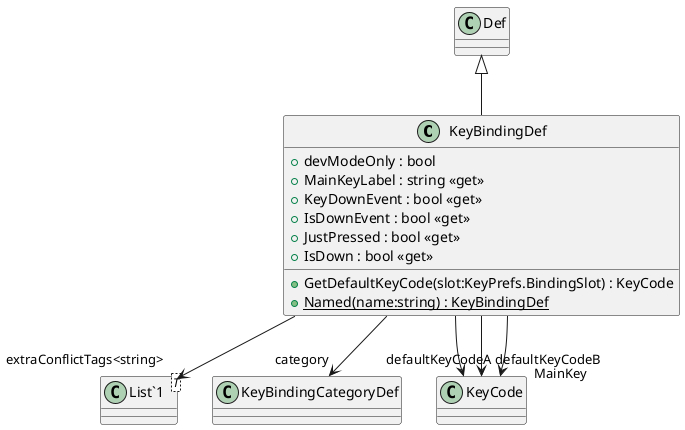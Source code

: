 @startuml
class KeyBindingDef {
    + devModeOnly : bool
    + MainKeyLabel : string <<get>>
    + KeyDownEvent : bool <<get>>
    + IsDownEvent : bool <<get>>
    + JustPressed : bool <<get>>
    + IsDown : bool <<get>>
    + GetDefaultKeyCode(slot:KeyPrefs.BindingSlot) : KeyCode
    + {static} Named(name:string) : KeyBindingDef
}
class "List`1"<T> {
}
Def <|-- KeyBindingDef
KeyBindingDef --> "category" KeyBindingCategoryDef
KeyBindingDef --> "defaultKeyCodeA" KeyCode
KeyBindingDef --> "defaultKeyCodeB" KeyCode
KeyBindingDef --> "extraConflictTags<string>" "List`1"
KeyBindingDef --> "MainKey" KeyCode
@enduml
